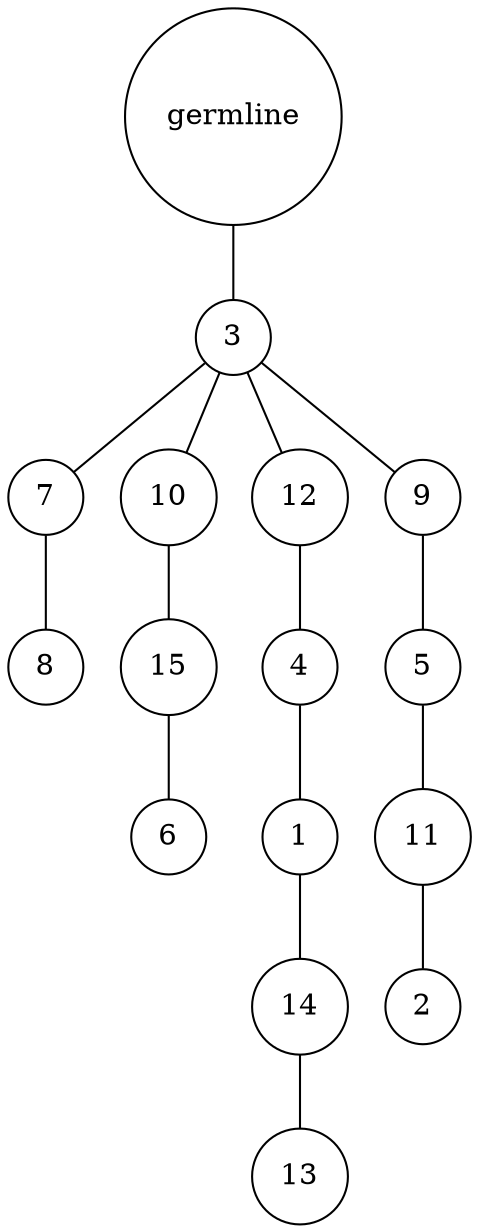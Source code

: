 graph {
	rankdir=UD;
	splines=line;
	node [shape=circle]
	"0x7f1087b33e50" [label="germline"];
	"0x7f1087b33e80" [label="3"];
	"0x7f1087b33e50" -- "0x7f1087b33e80" ;
	"0x7f1087b33eb0" [label="7"];
	"0x7f1087b33e80" -- "0x7f1087b33eb0" ;
	"0x7f1087b33ee0" [label="8"];
	"0x7f1087b33eb0" -- "0x7f1087b33ee0" ;
	"0x7f1087b33f10" [label="10"];
	"0x7f1087b33e80" -- "0x7f1087b33f10" ;
	"0x7f1087b33f40" [label="15"];
	"0x7f1087b33f10" -- "0x7f1087b33f40" ;
	"0x7f1087b33f70" [label="6"];
	"0x7f1087b33f40" -- "0x7f1087b33f70" ;
	"0x7f1087b33fa0" [label="12"];
	"0x7f1087b33e80" -- "0x7f1087b33fa0" ;
	"0x7f1087b33fd0" [label="4"];
	"0x7f1087b33fa0" -- "0x7f1087b33fd0" ;
	"0x7f10b2736040" [label="1"];
	"0x7f1087b33fd0" -- "0x7f10b2736040" ;
	"0x7f10b2736070" [label="14"];
	"0x7f10b2736040" -- "0x7f10b2736070" ;
	"0x7f10b27360a0" [label="13"];
	"0x7f10b2736070" -- "0x7f10b27360a0" ;
	"0x7f10b27360d0" [label="9"];
	"0x7f1087b33e80" -- "0x7f10b27360d0" ;
	"0x7f10b2736100" [label="5"];
	"0x7f10b27360d0" -- "0x7f10b2736100" ;
	"0x7f10b2736130" [label="11"];
	"0x7f10b2736100" -- "0x7f10b2736130" ;
	"0x7f10b2736160" [label="2"];
	"0x7f10b2736130" -- "0x7f10b2736160" ;
}
